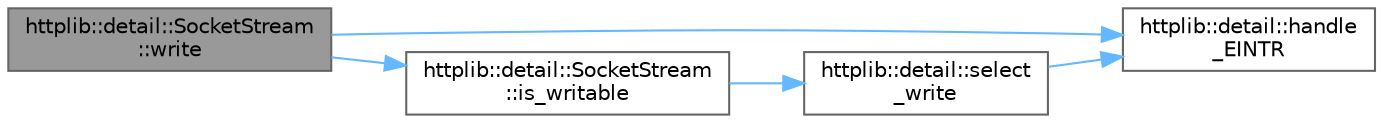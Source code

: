 digraph "httplib::detail::SocketStream::write"
{
 // LATEX_PDF_SIZE
  bgcolor="transparent";
  edge [fontname=Helvetica,fontsize=10,labelfontname=Helvetica,labelfontsize=10];
  node [fontname=Helvetica,fontsize=10,shape=box,height=0.2,width=0.4];
  rankdir="LR";
  Node1 [id="Node000001",label="httplib::detail::SocketStream\l::write",height=0.2,width=0.4,color="gray40", fillcolor="grey60", style="filled", fontcolor="black",tooltip=" "];
  Node1 -> Node2 [id="edge5_Node000001_Node000002",color="steelblue1",style="solid",tooltip=" "];
  Node2 [id="Node000002",label="httplib::detail::handle\l_EINTR",height=0.2,width=0.4,color="grey40", fillcolor="white", style="filled",URL="$namespacehttplib_1_1detail.html#a8fbaa8fefb24f6dd249b62f832f64a84",tooltip=" "];
  Node1 -> Node3 [id="edge6_Node000001_Node000003",color="steelblue1",style="solid",tooltip=" "];
  Node3 [id="Node000003",label="httplib::detail::SocketStream\l::is_writable",height=0.2,width=0.4,color="grey40", fillcolor="white", style="filled",URL="$classhttplib_1_1detail_1_1_socket_stream.html#aa5bf41c972f307030f34de1c7dbb25d9",tooltip=" "];
  Node3 -> Node4 [id="edge7_Node000003_Node000004",color="steelblue1",style="solid",tooltip=" "];
  Node4 [id="Node000004",label="httplib::detail::select\l_write",height=0.2,width=0.4,color="grey40", fillcolor="white", style="filled",URL="$namespacehttplib_1_1detail.html#a904dd937c3c0a43da925cab16b8b896b",tooltip=" "];
  Node4 -> Node2 [id="edge8_Node000004_Node000002",color="steelblue1",style="solid",tooltip=" "];
}
